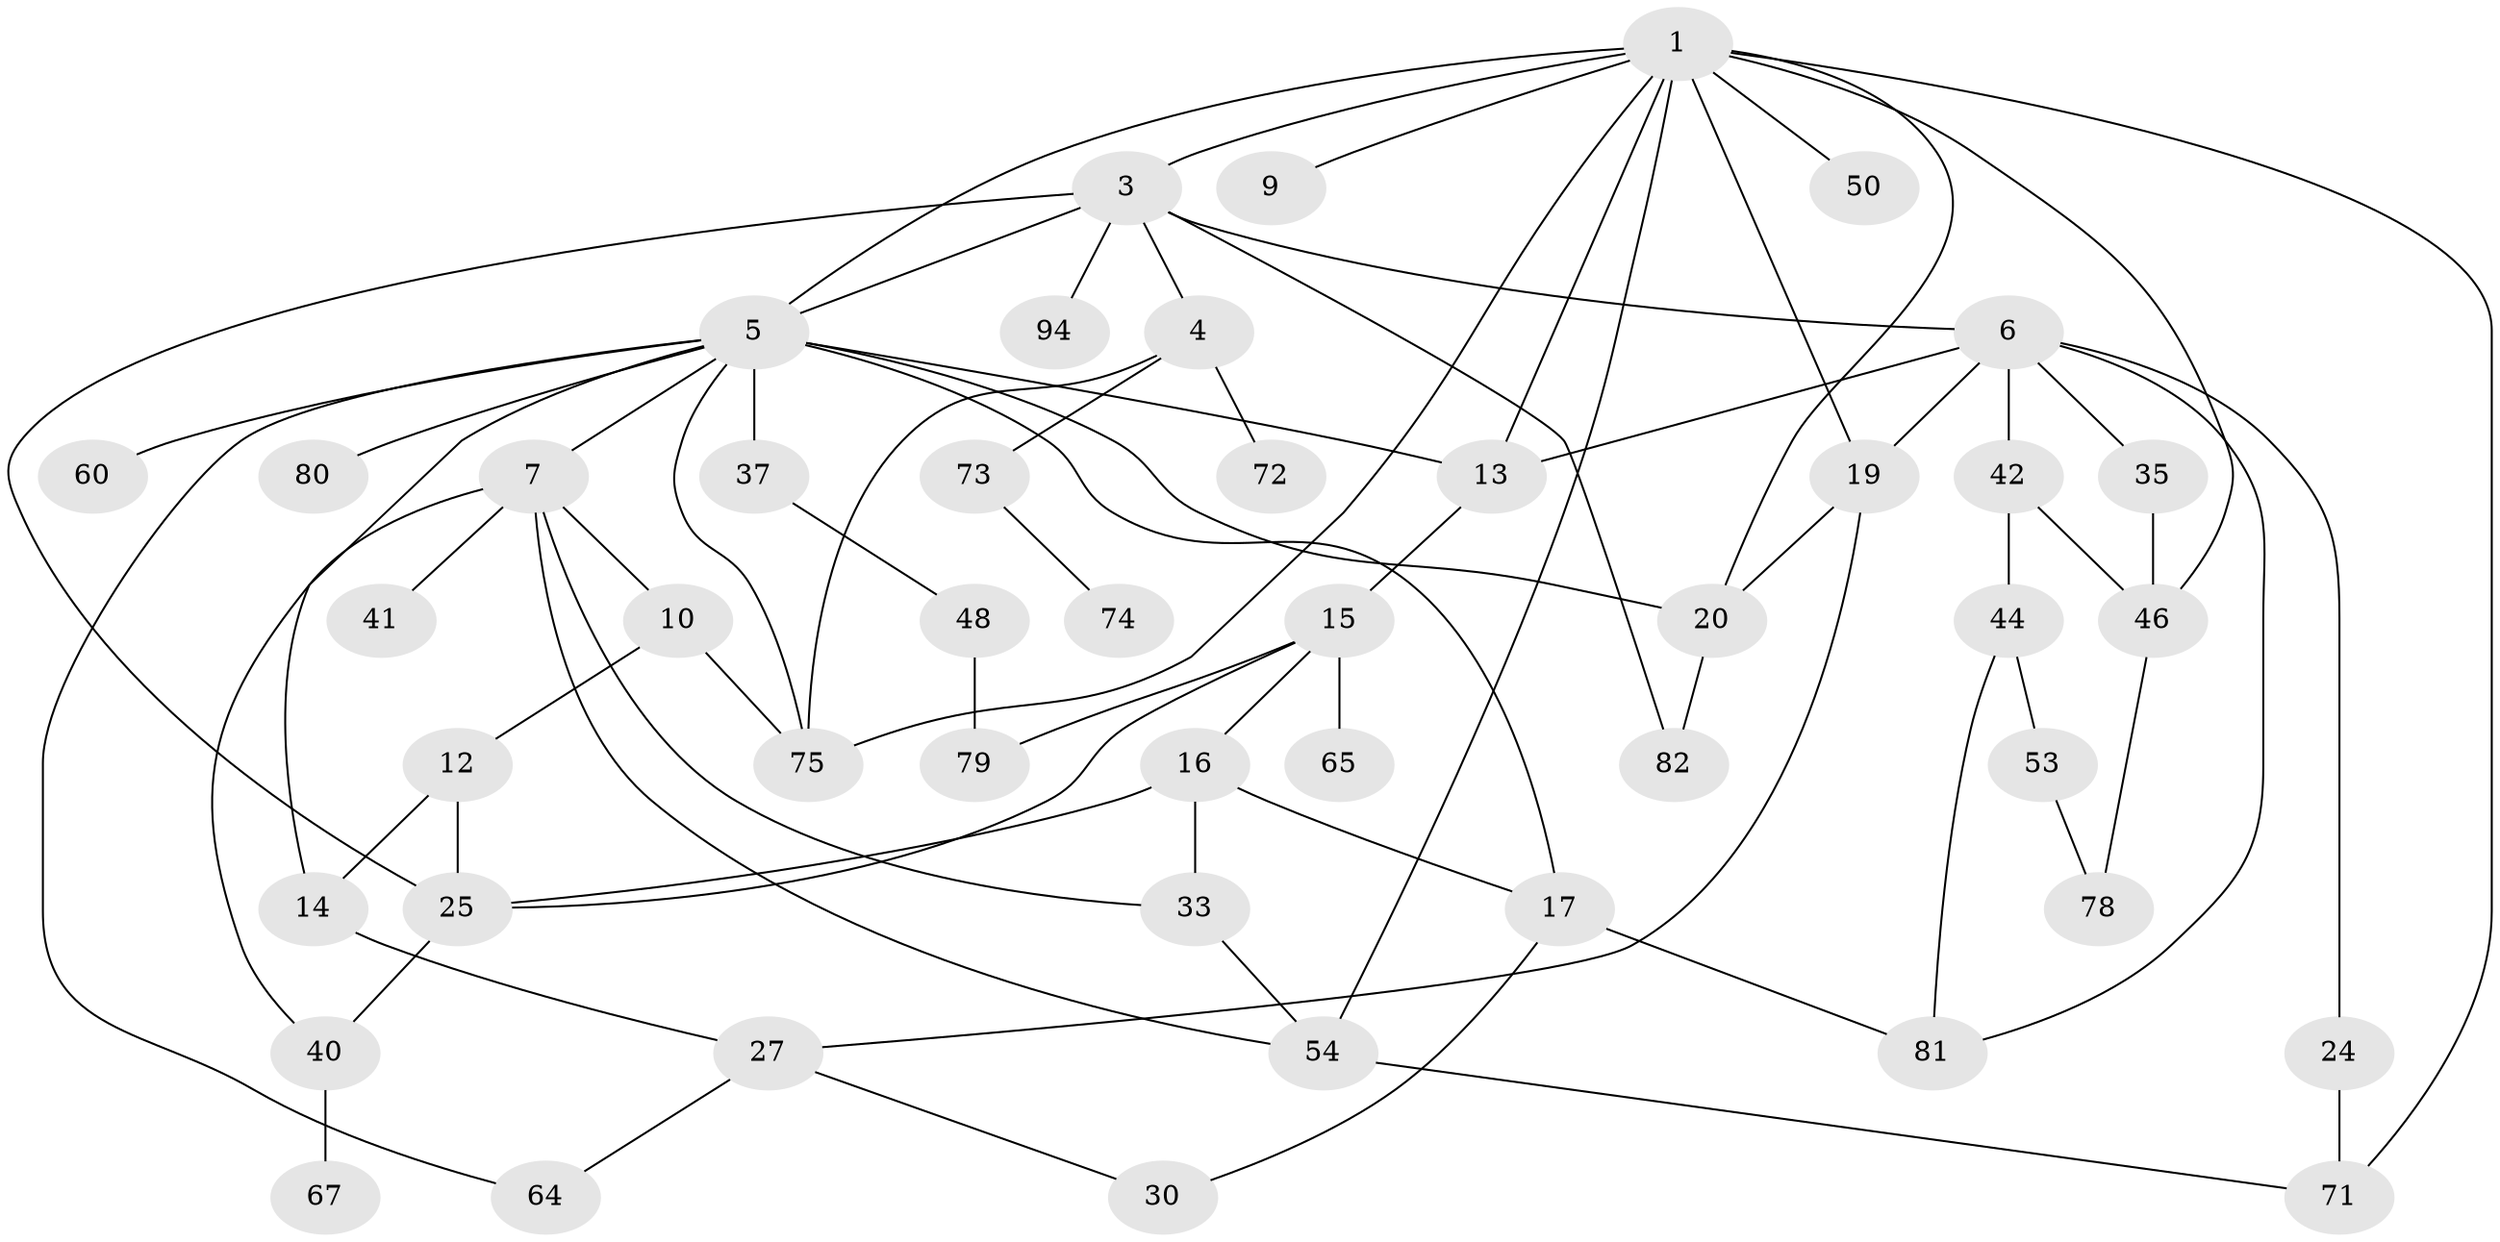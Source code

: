 // original degree distribution, {5: 0.06315789473684211, 7: 0.010526315789473684, 2: 0.28421052631578947, 10: 0.010526315789473684, 3: 0.2736842105263158, 6: 0.031578947368421054, 1: 0.24210526315789474, 4: 0.08421052631578947}
// Generated by graph-tools (version 1.1) at 2025/13/03/09/25 04:13:20]
// undirected, 47 vertices, 76 edges
graph export_dot {
graph [start="1"]
  node [color=gray90,style=filled];
  1 [super="+47+2+29"];
  3;
  4 [super="+56"];
  5 [super="+21+22+83+18"];
  6 [super="+11+8"];
  7;
  9;
  10;
  12 [super="+63"];
  13;
  14 [super="+61+51"];
  15 [super="+31"];
  16 [super="+55+87+43"];
  17;
  19 [super="+91+28"];
  20 [super="+23+92"];
  24;
  25 [super="+26"];
  27 [super="+34"];
  30 [super="+39"];
  33 [super="+84"];
  35;
  37;
  40 [super="+62"];
  41;
  42;
  44 [super="+52"];
  46 [super="+59"];
  48;
  50;
  53;
  54;
  60;
  64;
  65;
  67 [super="+86+69"];
  71;
  72;
  73;
  74;
  75 [super="+95+76+77"];
  78;
  79 [super="+93"];
  80;
  81;
  82;
  94;
  1 -- 9;
  1 -- 54;
  1 -- 50;
  1 -- 19;
  1 -- 75;
  1 -- 13;
  1 -- 3;
  1 -- 5;
  1 -- 46;
  1 -- 71;
  1 -- 20;
  3 -- 4;
  3 -- 5;
  3 -- 6;
  3 -- 25;
  3 -- 94;
  3 -- 82;
  4 -- 72 [weight=2];
  4 -- 73;
  4 -- 75;
  5 -- 7;
  5 -- 60;
  5 -- 80;
  5 -- 20 [weight=2];
  5 -- 64;
  5 -- 37;
  5 -- 75;
  5 -- 14;
  5 -- 13;
  5 -- 17;
  6 -- 81;
  6 -- 24;
  6 -- 42;
  6 -- 13;
  6 -- 19;
  6 -- 35;
  7 -- 10;
  7 -- 33;
  7 -- 40;
  7 -- 41;
  7 -- 54;
  10 -- 12;
  10 -- 75;
  12 -- 14;
  12 -- 25;
  13 -- 15;
  14 -- 27;
  15 -- 16;
  15 -- 65;
  15 -- 25;
  15 -- 79;
  16 -- 17;
  16 -- 33;
  16 -- 25;
  17 -- 30;
  17 -- 81;
  19 -- 20;
  19 -- 27;
  20 -- 82;
  24 -- 71;
  25 -- 40;
  27 -- 30;
  27 -- 64;
  33 -- 54;
  35 -- 46;
  37 -- 48;
  40 -- 67;
  42 -- 44;
  42 -- 46;
  44 -- 53;
  44 -- 81;
  46 -- 78;
  48 -- 79;
  53 -- 78;
  54 -- 71;
  73 -- 74;
}
